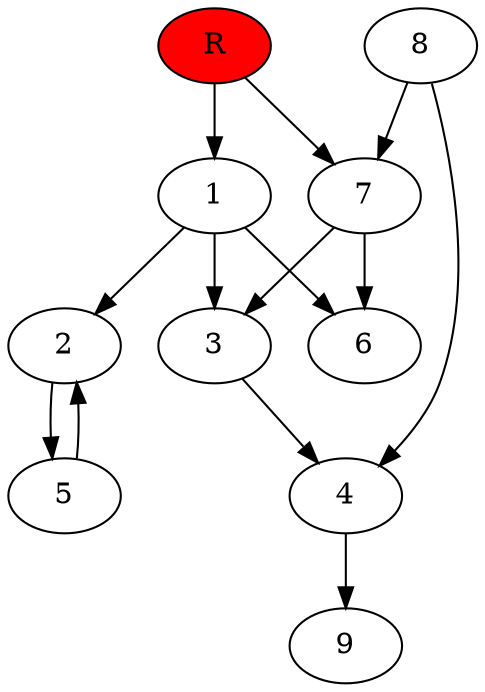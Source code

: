digraph prb18818 {
	1
	2
	3
	4
	5
	6
	7
	8
	R [fillcolor="#ff0000" style=filled]
	1 -> 2
	1 -> 3
	1 -> 6
	2 -> 5
	3 -> 4
	4 -> 9
	5 -> 2
	7 -> 3
	7 -> 6
	8 -> 4
	8 -> 7
	R -> 1
	R -> 7
}
